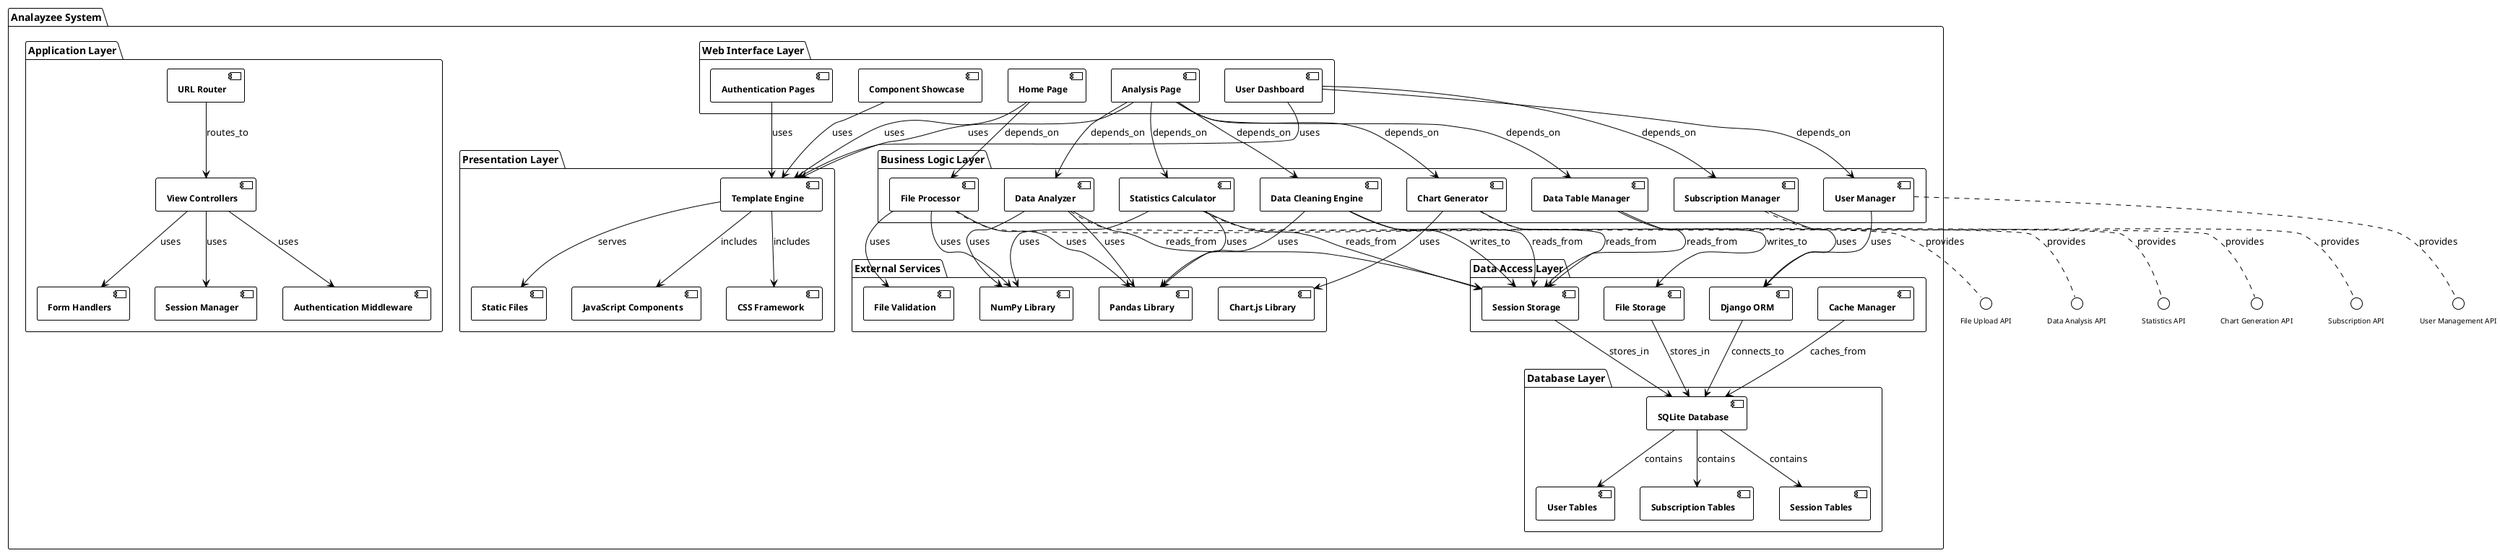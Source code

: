 @startuml Analayzee_Component_Diagram

!theme plain
skinparam componentFontSize 12
skinparam componentFontStyle bold
skinparam interfaceFontSize 10

package "Analayzee System" {
    
    package "Web Interface Layer" {
        [Home Page] as HP
        [Analysis Page] as AP
        [User Dashboard] as UD
        [Authentication Pages] as AUTH
        [Component Showcase] as CS
    }
    
    package "Presentation Layer" {
        [Template Engine] as TE
        [Static Files] as SF
        [JavaScript Components] as JS
        [CSS Framework] as CSS
    }
    
    package "Application Layer" {
        [URL Router] as UR
        [View Controllers] as VC
        [Form Handlers] as FH
        [Session Manager] as SM
        [Authentication Middleware] as AM
    }
    
    package "Business Logic Layer" {
        [File Processor] as FP
        [Data Analyzer] as DA
        [Chart Generator] as CG
        [Statistics Calculator] as SC
        [Data Table Manager] as DTM
        [Data Cleaning Engine] as DCE
        [User Manager] as UM
        [Subscription Manager] as SUB
    }
    
    package "Data Access Layer" {
        [Django ORM] as ORM
        [Session Storage] as SS
        [File Storage] as FS
        [Cache Manager] as CM
    }
    
    package "External Services" {
        [Pandas Library] as PD
        [NumPy Library] as NP
        [Chart.js Library] as CJ
        [File Validation] as FV
    }
    
    package "Database Layer" {
        [SQLite Database] as DB
        [User Tables] as UT
        [Subscription Tables] as ST
        [Session Tables] as SEST
    }
}

' Web Interface Layer connections
HP --> TE : uses
AP --> TE : uses
UD --> TE : uses
AUTH --> TE : uses
CS --> TE : uses

' Presentation Layer connections
TE --> SF : serves
TE --> JS : includes
TE --> CSS : includes

' Application Layer connections
UR --> VC : routes_to
VC --> FH : uses
VC --> SM : uses
VC --> AM : uses

' Business Logic Layer connections
FP --> PD : uses
FP --> NP : uses
FP --> FV : uses

DA --> PD : uses
DA --> NP : uses
DA --> SS : reads_from

CG --> CJ : uses
CG --> SS : reads_from

SC --> PD : uses
SC --> NP : uses
SC --> SS : reads_from

DTM --> SS : reads_from
DTM --> FS : writes_to

DCE --> PD : uses
DCE --> SS : reads_from
DCE --> SS : writes_to

UM --> ORM : uses
SUB --> ORM : uses

' Data Access Layer connections
ORM --> DB : connects_to
SS --> DB : stores_in
FS --> DB : stores_in
CM --> DB : caches_from

' Database Layer connections
DB --> UT : contains
DB --> ST : contains
DB --> SEST : contains

' External interfaces
interface "File Upload API" as FUA
interface "Data Analysis API" as DAA
interface "Chart Generation API" as CGA
interface "Statistics API" as STA
interface "User Management API" as UMA
interface "Subscription API" as SUBA

FP .. FUA : provides
DA .. DAA : provides
CG .. CGA : provides
SC .. STA : provides
UM .. UMA : provides
SUB .. SUBA : provides

' Component dependencies
HP --> FP : depends_on
AP --> DA : depends_on
AP --> CG : depends_on
AP --> SC : depends_on
AP --> DTM : depends_on
AP --> DCE : depends_on
UD --> UM : depends_on
UD --> SUB : depends_on

@enduml 
